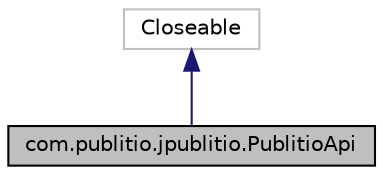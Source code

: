 digraph "com.publitio.jpublitio.PublitioApi"
{
  edge [fontname="Helvetica",fontsize="10",labelfontname="Helvetica",labelfontsize="10"];
  node [fontname="Helvetica",fontsize="10",shape=record];
  Node2 [label="com.publitio.jpublitio.PublitioApi",height=0.2,width=0.4,color="black", fillcolor="grey75", style="filled", fontcolor="black"];
  Node3 -> Node2 [dir="back",color="midnightblue",fontsize="10",style="solid"];
  Node3 [label="Closeable",height=0.2,width=0.4,color="grey75", fillcolor="white", style="filled"];
}
